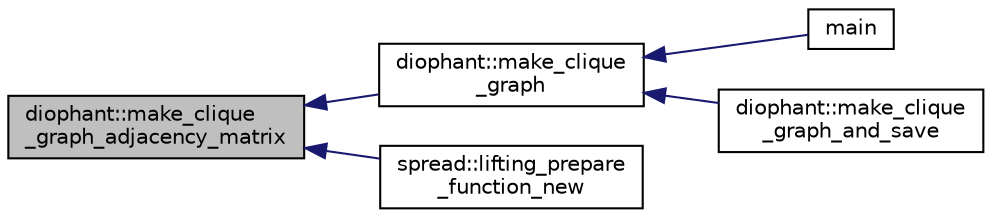 digraph "diophant::make_clique_graph_adjacency_matrix"
{
  edge [fontname="Helvetica",fontsize="10",labelfontname="Helvetica",labelfontsize="10"];
  node [fontname="Helvetica",fontsize="10",shape=record];
  rankdir="LR";
  Node318 [label="diophant::make_clique\l_graph_adjacency_matrix",height=0.2,width=0.4,color="black", fillcolor="grey75", style="filled", fontcolor="black"];
  Node318 -> Node319 [dir="back",color="midnightblue",fontsize="10",style="solid",fontname="Helvetica"];
  Node319 [label="diophant::make_clique\l_graph",height=0.2,width=0.4,color="black", fillcolor="white", style="filled",URL="$d7/d9c/classdiophant.html#a09b75f31505294ebafb566e07bd23cdd"];
  Node319 -> Node320 [dir="back",color="midnightblue",fontsize="10",style="solid",fontname="Helvetica"];
  Node320 [label="main",height=0.2,width=0.4,color="black", fillcolor="white", style="filled",URL="$dc/dbc/solve__diophant_8_c.html#a3c04138a5bfe5d72780bb7e82a18e627"];
  Node319 -> Node321 [dir="back",color="midnightblue",fontsize="10",style="solid",fontname="Helvetica"];
  Node321 [label="diophant::make_clique\l_graph_and_save",height=0.2,width=0.4,color="black", fillcolor="white", style="filled",URL="$d7/d9c/classdiophant.html#aaab296e7a22b31dff0a5b06fdaff9002"];
  Node318 -> Node322 [dir="back",color="midnightblue",fontsize="10",style="solid",fontname="Helvetica"];
  Node322 [label="spread::lifting_prepare\l_function_new",height=0.2,width=0.4,color="black", fillcolor="white", style="filled",URL="$da/dc1/classspread.html#a500beff00dc0689df14c96d73995003d"];
}
